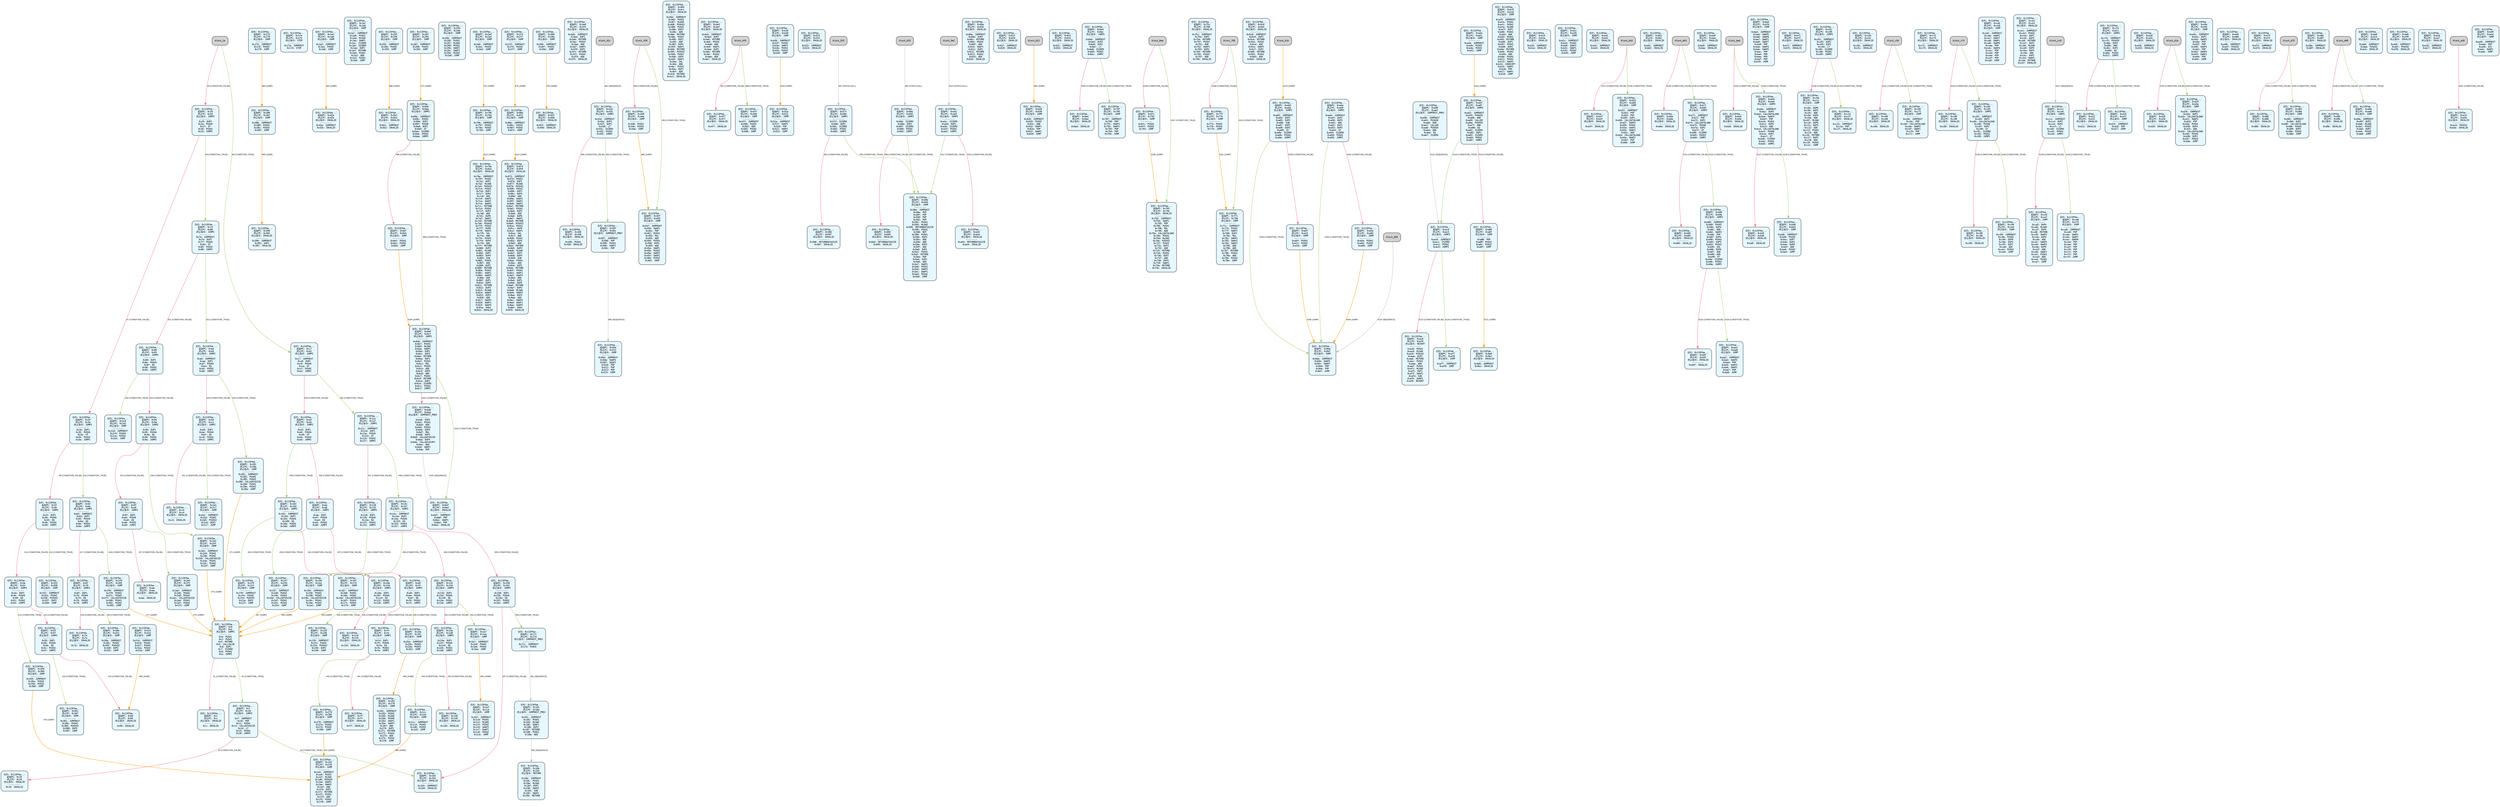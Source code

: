 digraph Static_Complete_CFG {
    rankdir=TB;
    node [shape=box, style="filled, rounded", fontname="Monospace", fontsize=9, margin=0.15];
    edge [fontname="Arial", fontsize=8, penwidth=1.2];
    "block_0" [label="合约: 0x119fbe...
起始PC: 0x0
终止PC: 0xb
终止指令: JUMPI
---------
0x0: PUSH1
0x2: PUSH1
0x4: MSTORE
0x5: CALLVALUE
0x6: DUP1
0x7: ISZERO
0x8: PUSH2
0xb: JUMPI", fillcolor="#e6f7ff"];
    "block_c" [label="合约: 0x119fbe...
起始PC: 0xc
终止PC: 0xc
终止指令: INVALID
---------
0xc: INVALID", fillcolor="#e6f7ff"];
    "block_f" [label="合约: 0x119fbe...
起始PC: 0xf
终止PC: 0x18
终止指令: JUMPI
---------
0xf: JUMPDEST
0x10: POP
0x11: PUSH1
0x13: CALLDATASIZE
0x14: LT
0x15: PUSH2
0x18: JUMPI", fillcolor="#e6f7ff"];
    "block_19" [label="合约: 0x119fbe...
起始PC: 0x19
终止PC: 0x19
终止指令: INVALID
---------
0x19: INVALID", fillcolor="#e6f7ff"];
    "block_29" [label="合约: 0x119fbe...
起始PC: 0x29
终止PC: 0x33
终止指令: JUMPI
---------
0x29: DUP1
0x2a: PUSH4
0x2f: GT
0x30: PUSH2
0x33: JUMPI", fillcolor="#e6f7ff"];
    "block_34" [label="合约: 0x119fbe...
起始PC: 0x34
终止PC: 0x3e
终止指令: JUMPI
---------
0x34: DUP1
0x35: PUSH4
0x3a: GT
0x3b: PUSH2
0x3e: JUMPI", fillcolor="#e6f7ff"];
    "block_3f" [label="合约: 0x119fbe...
起始PC: 0x3f
终止PC: 0x49
终止指令: JUMPI
---------
0x3f: DUP1
0x40: PUSH4
0x45: EQ
0x46: PUSH2
0x49: JUMPI", fillcolor="#e6f7ff"];
    "block_4a" [label="合约: 0x119fbe...
起始PC: 0x4a
终止PC: 0x54
终止指令: JUMPI
---------
0x4a: DUP1
0x4b: PUSH4
0x50: EQ
0x51: PUSH2
0x54: JUMPI", fillcolor="#e6f7ff"];
    "block_55" [label="合约: 0x119fbe...
起始PC: 0x55
终止PC: 0x5f
终止指令: JUMPI
---------
0x55: DUP1
0x56: PUSH4
0x5b: EQ
0x5c: PUSH2
0x5f: JUMPI", fillcolor="#e6f7ff"];
    "block_60" [label="合约: 0x119fbe...
起始PC: 0x60
终止PC: 0x60
终止指令: INVALID
---------
0x60: INVALID", fillcolor="#e6f7ff"];
    "block_63" [label="合约: 0x119fbe...
起始PC: 0x63
终止PC: 0x6e
终止指令: JUMPI
---------
0x63: JUMPDEST
0x64: DUP1
0x65: PUSH4
0x6a: EQ
0x6b: PUSH2
0x6e: JUMPI", fillcolor="#e6f7ff"];
    "block_6f" [label="合约: 0x119fbe...
起始PC: 0x6f
终止PC: 0x79
终止指令: JUMPI
---------
0x6f: DUP1
0x70: PUSH4
0x75: EQ
0x76: PUSH2
0x79: JUMPI", fillcolor="#e6f7ff"];
    "block_7a" [label="合约: 0x119fbe...
起始PC: 0x7a
终止PC: 0x7a
终止指令: INVALID
---------
0x7a: INVALID", fillcolor="#e6f7ff"];
    "block_7d" [label="合约: 0x119fbe...
起始PC: 0x7d
终止PC: 0x88
终止指令: JUMPI
---------
0x7d: JUMPDEST
0x7e: DUP1
0x7f: PUSH4
0x84: GT
0x85: PUSH2
0x88: JUMPI", fillcolor="#e6f7ff"];
    "block_89" [label="合约: 0x119fbe...
起始PC: 0x89
终止PC: 0x93
终止指令: JUMPI
---------
0x89: DUP1
0x8a: PUSH4
0x8f: EQ
0x90: PUSH2
0x93: JUMPI", fillcolor="#e6f7ff"];
    "block_94" [label="合约: 0x119fbe...
起始PC: 0x94
终止PC: 0x9e
终止指令: JUMPI
---------
0x94: DUP1
0x95: PUSH4
0x9a: EQ
0x9b: PUSH2
0x9e: JUMPI", fillcolor="#e6f7ff"];
    "block_9f" [label="合约: 0x119fbe...
起始PC: 0x9f
终止PC: 0xa9
终止指令: JUMPI
---------
0x9f: DUP1
0xa0: PUSH4
0xa5: EQ
0xa6: PUSH2
0xa9: JUMPI", fillcolor="#e6f7ff"];
    "block_aa" [label="合约: 0x119fbe...
起始PC: 0xaa
终止PC: 0xaa
终止指令: INVALID
---------
0xaa: INVALID", fillcolor="#e6f7ff"];
    "block_ad" [label="合约: 0x119fbe...
起始PC: 0xad
终止PC: 0xb8
终止指令: JUMPI
---------
0xad: JUMPDEST
0xae: DUP1
0xaf: PUSH4
0xb4: EQ
0xb5: PUSH2
0xb8: JUMPI", fillcolor="#e6f7ff"];
    "block_b9" [label="合约: 0x119fbe...
起始PC: 0xb9
终止PC: 0xc3
终止指令: JUMPI
---------
0xb9: DUP1
0xba: PUSH4
0xbf: EQ
0xc0: PUSH2
0xc3: JUMPI", fillcolor="#e6f7ff"];
    "block_c4" [label="合约: 0x119fbe...
起始PC: 0xc4
终止PC: 0xc4
终止指令: INVALID
---------
0xc4: INVALID", fillcolor="#e6f7ff"];
    "block_c7" [label="合约: 0x119fbe...
起始PC: 0xc7
终止PC: 0xd2
终止指令: JUMPI
---------
0xc7: JUMPDEST
0xc8: DUP1
0xc9: PUSH4
0xce: GT
0xcf: PUSH2
0xd2: JUMPI", fillcolor="#e6f7ff"];
    "block_d3" [label="合约: 0x119fbe...
起始PC: 0xd3
终止PC: 0xdd
终止指令: JUMPI
---------
0xd3: DUP1
0xd4: PUSH4
0xd9: GT
0xda: PUSH2
0xdd: JUMPI", fillcolor="#e6f7ff"];
    "block_de" [label="合约: 0x119fbe...
起始PC: 0xde
终止PC: 0xe8
终止指令: JUMPI
---------
0xde: DUP1
0xdf: PUSH4
0xe4: EQ
0xe5: PUSH2
0xe8: JUMPI", fillcolor="#e6f7ff"];
    "block_e9" [label="合约: 0x119fbe...
起始PC: 0xe9
终止PC: 0xf3
终止指令: JUMPI
---------
0xe9: DUP1
0xea: PUSH4
0xef: EQ
0xf0: PUSH2
0xf3: JUMPI", fillcolor="#e6f7ff"];
    "block_f4" [label="合约: 0x119fbe...
起始PC: 0xf4
终止PC: 0xfe
终止指令: JUMPI
---------
0xf4: DUP1
0xf5: PUSH4
0xfa: EQ
0xfb: PUSH2
0xfe: JUMPI", fillcolor="#e6f7ff"];
    "block_ff" [label="合约: 0x119fbe...
起始PC: 0xff
终止PC: 0xff
终止指令: INVALID
---------
0xff: INVALID", fillcolor="#e6f7ff"];
    "block_102" [label="合约: 0x119fbe...
起始PC: 0x102
终止PC: 0x10d
终止指令: JUMPI
---------
0x102: JUMPDEST
0x103: DUP1
0x104: PUSH4
0x109: EQ
0x10a: PUSH2
0x10d: JUMPI", fillcolor="#e6f7ff"];
    "block_10e" [label="合约: 0x119fbe...
起始PC: 0x10e
终止PC: 0x118
终止指令: JUMPI
---------
0x10e: DUP1
0x10f: PUSH4
0x114: EQ
0x115: PUSH2
0x118: JUMPI", fillcolor="#e6f7ff"];
    "block_119" [label="合约: 0x119fbe...
起始PC: 0x119
终止PC: 0x119
终止指令: INVALID
---------
0x119: INVALID", fillcolor="#e6f7ff"];
    "block_11c" [label="合约: 0x119fbe...
起始PC: 0x11c
终止PC: 0x127
终止指令: JUMPI
---------
0x11c: JUMPDEST
0x11d: DUP1
0x11e: PUSH4
0x123: GT
0x124: PUSH2
0x127: JUMPI", fillcolor="#e6f7ff"];
    "block_128" [label="合约: 0x119fbe...
起始PC: 0x128
终止PC: 0x132
终止指令: JUMPI
---------
0x128: DUP1
0x129: PUSH4
0x12e: EQ
0x12f: PUSH2
0x132: JUMPI", fillcolor="#e6f7ff"];
    "block_133" [label="合约: 0x119fbe...
起始PC: 0x133
终止PC: 0x13d
终止指令: JUMPI
---------
0x133: DUP1
0x134: PUSH4
0x139: EQ
0x13a: PUSH2
0x13d: JUMPI", fillcolor="#e6f7ff"];
    "block_13e" [label="合约: 0x119fbe...
起始PC: 0x13e
终止PC: 0x148
终止指令: JUMPI
---------
0x13e: DUP1
0x13f: PUSH4
0x144: EQ
0x145: PUSH2
0x148: JUMPI", fillcolor="#e6f7ff"];
    "block_149" [label="合约: 0x119fbe...
起始PC: 0x149
终止PC: 0x149
终止指令: INVALID
---------
0x149: INVALID", fillcolor="#e6f7ff"];
    "block_14c" [label="合约: 0x119fbe...
起始PC: 0x14c
终止PC: 0x157
终止指令: JUMPI
---------
0x14c: JUMPDEST
0x14d: DUP1
0x14e: PUSH4
0x153: EQ
0x154: PUSH2
0x157: JUMPI", fillcolor="#e6f7ff"];
    "block_158" [label="合约: 0x119fbe...
起始PC: 0x158
终止PC: 0x162
终止指令: JUMPI
---------
0x158: DUP1
0x159: PUSH4
0x15e: EQ
0x15f: PUSH2
0x162: JUMPI", fillcolor="#e6f7ff"];
    "block_163" [label="合约: 0x119fbe...
起始PC: 0x163
终止PC: 0x164
终止指令: INVALID
---------
0x163: JUMPDEST
0x164: INVALID", fillcolor="#e6f7ff"];
    "block_167" [label="合约: 0x119fbe...
起始PC: 0x167
终止PC: 0x174
终止指令: JUMP
---------
0x167: JUMPDEST
0x168: PUSH2
0x16b: PUSH2
0x16e: CALLDATASIZE
0x16f: PUSH1
0x171: PUSH2
0x174: JUMP", fillcolor="#e6f7ff"];
    "block_175" [label="合约: 0x119fbe...
起始PC: 0x175
终止PC: 0x179
终止指令: JUMP
---------
0x175: JUMPDEST
0x176: PUSH2
0x179: JUMP", fillcolor="#e6f7ff"];
    "block_17a" [label="合约: 0x119fbe...
起始PC: 0x17a
终止PC: 0x17b
终止指令: STOP
---------
0x17a: JUMPDEST
0x17b: STOP", fillcolor="#e6f7ff"];
    "block_17c" [label="合约: 0x119fbe...
起始PC: 0x17c
终止PC: 0x17d
终止指令: JUMPDEST_PREV
---------
0x17c: JUMPDEST
0x17d: PUSH3", fillcolor="#e6f7ff"];
    "block_181" [label="合约: 0x119fbe...
起始PC: 0x181
终止PC: 0x18a
终止指令: JUMPDEST_PREV
---------
0x181: JUMPDEST
0x182: PUSH1
0x184: MLOAD
0x185: SWAP1
0x186: DUP2
0x187: MSTORE
0x188: PUSH1
0x18a: ADD", fillcolor="#e6f7ff"];
    "block_18b" [label="合约: 0x119fbe...
起始PC: 0x18b
终止PC: 0x193
终止指令: RETURN
---------
0x18b: JUMPDEST
0x18c: PUSH1
0x18e: MLOAD
0x18f: DUP1
0x190: SWAP2
0x191: SUB
0x192: SWAP1
0x193: RETURN", fillcolor="#e6f7ff"];
    "block_194" [label="合约: 0x119fbe...
起始PC: 0x194
终止PC: 0x1a1
终止指令: JUMP
---------
0x194: JUMPDEST
0x195: PUSH2
0x198: PUSH2
0x19b: CALLDATASIZE
0x19c: PUSH1
0x19e: PUSH2
0x1a1: JUMP", fillcolor="#e6f7ff"];
    "block_1a2" [label="合约: 0x119fbe...
起始PC: 0x1a2
终止PC: 0x1a6
终止指令: JUMP
---------
0x1a2: JUMPDEST
0x1a3: PUSH2
0x1a6: JUMP", fillcolor="#e6f7ff"];
    "block_1a7" [label="合约: 0x119fbe...
起始PC: 0x1a7
终止PC: 0x1b6
终止指令: JUMP
---------
0x1a7: JUMPDEST
0x1a8: PUSH1
0x1aa: MLOAD
0x1ab: SWAP1
0x1ac: ISZERO
0x1ad: ISZERO
0x1ae: DUP2
0x1af: MSTORE
0x1b0: PUSH1
0x1b2: ADD
0x1b3: PUSH2
0x1b6: JUMP", fillcolor="#e6f7ff"];
    "block_1b7" [label="合约: 0x119fbe...
起始PC: 0x1b7
终止PC: 0x1be
终止指令: JUMP
---------
0x1b7: JUMPDEST
0x1b8: PUSH2
0x1bb: PUSH2
0x1be: JUMP", fillcolor="#e6f7ff"];
    "block_1bf" [label="合约: 0x119fbe...
起始PC: 0x1bf
终止PC: 0x1cb
终止指令: JUMP
---------
0x1bf: JUMPDEST
0x1c0: PUSH1
0x1c2: MLOAD
0x1c3: PUSH2
0x1c6: SWAP2
0x1c7: SWAP1
0x1c8: PUSH2
0x1cb: JUMP", fillcolor="#e6f7ff"];
    "block_1cc" [label="合约: 0x119fbe...
起始PC: 0x1cc
终止PC: 0x1d3
终止指令: JUMP
---------
0x1cc: JUMPDEST
0x1cd: PUSH2
0x1d0: PUSH2
0x1d3: JUMP", fillcolor="#e6f7ff"];
    "block_1d4" [label="合约: 0x119fbe...
起始PC: 0x1d4
终止PC: 0x1f8
终止指令: JUMP
---------
0x1d4: JUMPDEST
0x1d5: PUSH1
0x1d7: MLOAD
0x1d8: PUSH20
0x1ed: SWAP1
0x1ee: SWAP2
0x1ef: AND
0x1f0: DUP2
0x1f1: MSTORE
0x1f2: PUSH1
0x1f4: ADD
0x1f5: PUSH2
0x1f8: JUMP", fillcolor="#e6f7ff"];
    "block_1f9" [label="合约: 0x119fbe...
起始PC: 0x1f9
终止PC: 0x21f
终止指令: JUMP
---------
0x1f9: JUMPDEST
0x1fa: PUSH2
0x1fd: PUSH32
0x21e: DUP2
0x21f: JUMP", fillcolor="#e6f7ff"];
    "block_220" [label="合约: 0x119fbe...
起始PC: 0x220
终止PC: 0x246
终止指令: JUMP
---------
0x220: JUMPDEST
0x221: PUSH2
0x224: PUSH32
0x245: DUP2
0x246: JUMP", fillcolor="#e6f7ff"];
    "block_247" [label="合约: 0x119fbe...
起始PC: 0x247
终止PC: 0x254
终止指令: JUMP
---------
0x247: JUMPDEST
0x248: PUSH2
0x24b: PUSH2
0x24e: CALLDATASIZE
0x24f: PUSH1
0x251: PUSH2
0x254: JUMP", fillcolor="#e6f7ff"];
    "block_255" [label="合约: 0x119fbe...
起始PC: 0x255
终止PC: 0x259
终止指令: JUMP
---------
0x255: JUMPDEST
0x256: PUSH2
0x259: JUMP", fillcolor="#e6f7ff"];
    "block_25a" [label="合约: 0x119fbe...
起始PC: 0x25a
终止PC: 0x261
终止指令: JUMP
---------
0x25a: JUMPDEST
0x25b: PUSH2
0x25e: PUSH2
0x261: JUMP", fillcolor="#e6f7ff"];
    "block_262" [label="合约: 0x119fbe...
起始PC: 0x262
终止PC: 0x278
终止指令: JUMP
---------
0x262: JUMPDEST
0x263: PUSH1
0x265: MLOAD
0x266: PUSH6
0x26d: SWAP1
0x26e: SWAP2
0x26f: AND
0x270: DUP2
0x271: MSTORE
0x272: PUSH1
0x274: ADD
0x275: PUSH2
0x278: JUMP", fillcolor="#e6f7ff"];
    "block_279" [label="合约: 0x119fbe...
起始PC: 0x279
终止PC: 0x280
终止指令: JUMP
---------
0x279: JUMPDEST
0x27a: PUSH2
0x27d: PUSH2
0x280: JUMP", fillcolor="#e6f7ff"];
    "block_281" [label="合约: 0x119fbe...
起始PC: 0x281
终止PC: 0x28e
终止指令: JUMP
---------
0x281: JUMPDEST
0x282: PUSH2
0x285: PUSH2
0x288: CALLDATASIZE
0x289: PUSH1
0x28b: PUSH2
0x28e: JUMP", fillcolor="#e6f7ff"];
    "block_28f" [label="合约: 0x119fbe...
起始PC: 0x28f
终止PC: 0x293
终止指令: JUMP
---------
0x28f: JUMPDEST
0x290: PUSH2
0x293: JUMP", fillcolor="#e6f7ff"];
    "block_294" [label="合约: 0x119fbe...
起始PC: 0x294
终止PC: 0x2a0
终止指令: JUMP
---------
0x294: JUMPDEST
0x295: PUSH1
0x297: MLOAD
0x298: PUSH2
0x29b: SWAP2
0x29c: SWAP1
0x29d: PUSH2
0x2a0: JUMP", fillcolor="#e6f7ff"];
    "block_2a1" [label="合约: 0x119fbe...
起始PC: 0x2a1
终止PC: 0x2c7
终止指令: JUMP
---------
0x2a1: JUMPDEST
0x2a2: PUSH2
0x2a5: PUSH32
0x2c6: DUP2
0x2c7: JUMP", fillcolor="#e6f7ff"];
    "block_2c8" [label="合约: 0x119fbe...
起始PC: 0x2c8
终止PC: 0x2d1
终止指令: JUMP
---------
0x2c8: JUMPDEST
0x2c9: PUSH4
0x2ce: PUSH2
0x2d1: JUMP", fillcolor="#e6f7ff"];
    "block_2d2" [label="合约: 0x119fbe...
起始PC: 0x2d2
终止PC: 0x2df
终止指令: JUMP
---------
0x2d2: JUMPDEST
0x2d3: PUSH2
0x2d6: PUSH2
0x2d9: CALLDATASIZE
0x2da: PUSH1
0x2dc: PUSH2
0x2df: JUMP", fillcolor="#e6f7ff"];
    "block_2e0" [label="合约: 0x119fbe...
起始PC: 0x2e0
终止PC: 0x2e4
终止指令: JUMP
---------
0x2e0: JUMPDEST
0x2e1: PUSH2
0x2e4: JUMP", fillcolor="#e6f7ff"];
    "block_2e5" [label="合约: 0x119fbe...
起始PC: 0x2e5
终止PC: 0x2f2
终止指令: JUMP
---------
0x2e5: JUMPDEST
0x2e6: PUSH2
0x2e9: PUSH2
0x2ec: CALLDATASIZE
0x2ed: PUSH1
0x2ef: PUSH2
0x2f2: JUMP", fillcolor="#e6f7ff"];
    "block_2f3" [label="合约: 0x119fbe...
起始PC: 0x2f3
终止PC: 0x2f7
终止指令: JUMP
---------
0x2f3: JUMPDEST
0x2f4: PUSH2
0x2f7: JUMP", fillcolor="#e6f7ff"];
    "block_2f8" [label="合约: 0x119fbe...
起始PC: 0x2f8
终止PC: 0x305
终止指令: JUMP
---------
0x2f8: JUMPDEST
0x2f9: PUSH2
0x2fc: PUSH2
0x2ff: CALLDATASIZE
0x300: PUSH1
0x302: PUSH2
0x305: JUMP", fillcolor="#e6f7ff"];
    "block_306" [label="合约: 0x119fbe...
起始PC: 0x306
终止PC: 0x30a
终止指令: JUMP
---------
0x306: JUMPDEST
0x307: PUSH2
0x30a: JUMP", fillcolor="#e6f7ff"];
    "block_30b" [label="合约: 0x119fbe...
起始PC: 0x30b
终止PC: 0x331
终止指令: JUMP
---------
0x30b: JUMPDEST
0x30c: PUSH2
0x30f: PUSH32
0x330: DUP2
0x331: JUMP", fillcolor="#e6f7ff"];
    "block_332" [label="合约: 0x119fbe...
起始PC: 0x332
终止PC: 0x358
终止指令: JUMP
---------
0x332: JUMPDEST
0x333: PUSH2
0x336: PUSH32
0x357: DUP2
0x358: JUMP", fillcolor="#e6f7ff"];
    "block_359" [label="合约: 0x119fbe...
起始PC: 0x359
终止PC: 0x360
终止指令: JUMP
---------
0x359: JUMPDEST
0x35a: PUSH2
0x35d: PUSH2
0x360: JUMP", fillcolor="#e6f7ff"];
    "block_361" [label="合约: 0x119fbe...
起始PC: 0x361
终止PC: 0x387
终止指令: JUMP
---------
0x361: JUMPDEST
0x362: PUSH2
0x365: PUSH32
0x386: DUP2
0x387: JUMP", fillcolor="#e6f7ff"];
    "block_388" [label="合约: 0x119fbe...
起始PC: 0x388
终止PC: 0x38f
终止指令: JUMP
---------
0x388: JUMPDEST
0x389: PUSH2
0x38c: PUSH2
0x38f: JUMP", fillcolor="#e6f7ff"];
    "block_390" [label="合约: 0x119fbe...
起始PC: 0x390
终止PC: 0x392
终止指令: INVALID
---------
0x390: JUMPDEST
0x391: DUP1
0x392: INVALID", fillcolor="#e6f7ff"];
    "block_3e9" [label="合约: 0x119fbe...
起始PC: 0x3e9
终止PC: 0x3f5
终止指令: INVALID
---------
0x3e9: JUMPDEST
0x3ea: DUP2
0x3eb: MSTORE
0x3ec: PUSH1
0x3ee: ADD
0x3ef: SWAP1
0x3f0: DUP2
0x3f1: MSTORE
0x3f2: PUSH1
0x3f4: ADD
0x3f5: INVALID", fillcolor="#e6f7ff"];
    "block_42a" [label="合约: 0x119fbe...
起始PC: 0x42a
终止PC: 0x42b
终止指令: INVALID
---------
0x42a: JUMPDEST
0x42b: INVALID", fillcolor="#e6f7ff"];
    "block_42d" [label="合约: 0x119fbe...
起始PC: 0x42d
终止PC: 0x435
终止指令: JUMPI
---------
0x42d: JUMPDEST
0x42e: DUP3
0x42f: DUP2
0x430: LT
0x431: ISZERO
0x432: PUSH2
0x435: JUMPI", fillcolor="#e6f7ff"];
    "block_436" [label="合约: 0x119fbe...
起始PC: 0x436
终止PC: 0x438
终止指令: INVALID
---------
0x436: PUSH1
0x438: INVALID", fillcolor="#e6f7ff"];
    "block_448" [label="合约: 0x119fbe...
起始PC: 0x448
终止PC: 0x44e
终止指令: JUMP
---------
0x448: PUSH2
0x44b: PUSH2
0x44e: JUMP", fillcolor="#e6f7ff"];
    "block_44f" [label="合约: 0x119fbe...
起始PC: 0x44f
终止PC: 0x463
终止指令: JUMP
---------
0x44f: JUMPDEST
0x450: SWAP1
0x451: POP
0x452: PUSH1
0x454: MUL
0x455: ADD
0x456: PUSH1
0x458: DUP2
0x459: ADD
0x45a: SWAP1
0x45b: PUSH2
0x45e: SWAP2
0x45f: SWAP1
0x460: PUSH2
0x463: JUMP", fillcolor="#e6f7ff"];
    "block_464" [label="合约: 0x119fbe...
起始PC: 0x464
终止PC: 0x4c1
终止指令: INVALID
---------
0x464: JUMPDEST
0x465: PUSH1
0x467: MLOAD
0x468: PUSH32
0x489: PUSH1
0x48b: DUP3
0x48c: ADD
0x48d: MSTORE
0x48e: PUSH1
0x490: DUP2
0x491: ADD
0x492: DUP4
0x493: SWAP1
0x494: MSTORE
0x495: PUSH32
0x4b6: PUSH1
0x4b8: DUP4
0x4b9: SWAP1
0x4ba: SHL
0x4bb: AND
0x4bc: PUSH1
0x4be: DUP3
0x4bf: ADD
0x4c0: MSTORE
0x4c1: INVALID", fillcolor="#e6f7ff"];
    "block_4e3" [label="合约: 0x119fbe...
起始PC: 0x4e3
终止PC: 0x4ef
终止指令: INVALID
---------
0x4e3: JUMPDEST
0x4e4: DUP2
0x4e5: MSTORE
0x4e6: PUSH1
0x4e8: ADD
0x4e9: SWAP1
0x4ea: DUP2
0x4eb: MSTORE
0x4ec: PUSH1
0x4ee: ADD
0x4ef: INVALID", fillcolor="#e6f7ff"];
    "block_4f7" [label="合约: 0x119fbe...
起始PC: 0x4f7
终止PC: 0x4f7
终止指令: INVALID
---------
0x4f7: INVALID", fillcolor="#e6f7ff"];
    "block_4ff" [label="合约: 0x119fbe...
起始PC: 0x4ff
终止PC: 0x506
终止指令: JUMP
---------
0x4ff: JUMPDEST
0x500: PUSH1
0x502: ADD
0x503: PUSH2
0x506: JUMP", fillcolor="#e6f7ff"];
    "block_507" [label="合约: 0x119fbe...
起始PC: 0x507
终止PC: 0x50c
终止指令: JUMPDEST_PREV
---------
0x507: JUMPDEST
0x508: POP
0x509: PUSH1
0x50b: SWAP1
0x50c: POP", fillcolor="#e6f7ff"];
    "block_50d" [label="合约: 0x119fbe...
起始PC: 0x50d
终止PC: 0x513
终止指令: JUMP
---------
0x50d: JUMPDEST
0x50e: SWAP4
0x50f: SWAP3
0x510: POP
0x511: POP
0x512: POP
0x513: JUMP", fillcolor="#e6f7ff"];
    "block_514" [label="合约: 0x119fbe...
起始PC: 0x514
终止PC: 0x51d
终止指令: JUMP
---------
0x514: JUMPDEST
0x515: PUSH1
0x517: PUSH2
0x51a: PUSH2
0x51d: JUMP", fillcolor="#e6f7ff"];
    "block_51e" [label="合约: 0x119fbe...
起始PC: 0x51e
终止PC: 0x522
终止指令: JUMP
---------
0x51e: JUMPDEST
0x51f: SWAP1
0x520: POP
0x521: SWAP1
0x522: JUMP", fillcolor="#e6f7ff"];
    "block_523" [label="合约: 0x119fbe...
起始PC: 0x523
终止PC: 0x524
终止指令: INVALID
---------
0x523: JUMPDEST
0x524: INVALID", fillcolor="#e6f7ff"];
    "block_57f" [label="合约: 0x119fbe...
起始PC: 0x57f
终止PC: 0x585
终止指令: JUMPI
---------
0x57f: ISZERO
0x580: DUP1
0x581: ISZERO
0x582: PUSH2
0x585: JUMPI", fillcolor="#e6f7ff"];
    "block_586" [label="合约: 0x119fbe...
起始PC: 0x586
终止PC: 0x587
终止指令: INVALID
---------
0x586: RETURNDATASIZE
0x587: INVALID", fillcolor="#e6f7ff"];
    "block_58d" [label="合约: 0x119fbe...
起始PC: 0x58d
终止PC: 0x5b0
终止指令: JUMP
---------
0x58d: JUMPDEST
0x58e: POP
0x58f: POP
0x590: POP
0x591: POP
0x592: PUSH1
0x594: MLOAD
0x595: RETURNDATASIZE
0x596: PUSH1
0x598: NOT
0x599: PUSH1
0x59b: DUP3
0x59c: ADD
0x59d: AND
0x59e: DUP3
0x59f: ADD
0x5a0: DUP1
0x5a1: PUSH1
0x5a3: MSTORE
0x5a4: POP
0x5a5: DUP2
0x5a6: ADD
0x5a7: SWAP1
0x5a8: PUSH2
0x5ab: SWAP2
0x5ac: SWAP1
0x5ad: PUSH2
0x5b0: JUMP", fillcolor="#e6f7ff"];
    "block_5b1" [label="合约: 0x119fbe...
起始PC: 0x5b1
终止PC: 0x5b2
终止指令: INVALID
---------
0x5b1: JUMPDEST
0x5b2: INVALID", fillcolor="#e6f7ff"];
    "block_60a" [label="合约: 0x119fbe...
起始PC: 0x60a
终止PC: 0x616
终止指令: INVALID
---------
0x60a: JUMPDEST
0x60b: DUP2
0x60c: MSTORE
0x60d: PUSH1
0x60f: ADD
0x610: SWAP1
0x611: DUP2
0x612: MSTORE
0x613: PUSH1
0x615: ADD
0x616: INVALID", fillcolor="#e6f7ff"];
    "block_61f" [label="合约: 0x119fbe...
起始PC: 0x61f
终止PC: 0x620
终止指令: INVALID
---------
0x61f: JUMPDEST
0x620: INVALID", fillcolor="#e6f7ff"];
    "block_628" [label="合约: 0x119fbe...
起始PC: 0x628
终止PC: 0x630
终止指令: JUMP
---------
0x628: JUMPDEST
0x629: PUSH2
0x62c: AND
0x62d: SWAP1
0x62e: POP
0x62f: SWAP1
0x630: JUMP", fillcolor="#e6f7ff"];
    "block_631" [label="合约: 0x119fbe...
起始PC: 0x631
终止PC: 0x632
终止指令: INVALID
---------
0x631: JUMPDEST
0x632: INVALID", fillcolor="#e6f7ff"];
    "block_68d" [label="合约: 0x119fbe...
起始PC: 0x68d
终止PC: 0x693
终止指令: JUMPI
---------
0x68d: ISZERO
0x68e: DUP1
0x68f: ISZERO
0x690: PUSH2
0x693: JUMPI", fillcolor="#e6f7ff"];
    "block_694" [label="合约: 0x119fbe...
起始PC: 0x694
终止PC: 0x695
终止指令: INVALID
---------
0x694: RETURNDATASIZE
0x695: INVALID", fillcolor="#e6f7ff"];
    "block_69b" [label="合约: 0x119fbe...
起始PC: 0x69b
终止PC: 0x6ae
终止指令: JUMPI
---------
0x69b: JUMPDEST
0x69c: PUSH1
0x69e: DUP2
0x69f: PUSH8
0x6a8: DUP2
0x6a9: GT
0x6aa: ISZERO
0x6ab: PUSH2
0x6ae: JUMPI", fillcolor="#e6f7ff"];
    "block_6af" [label="合约: 0x119fbe...
起始PC: 0x6af
终止PC: 0x6b5
终止指令: JUMP
---------
0x6af: PUSH2
0x6b2: PUSH2
0x6b5: JUMP", fillcolor="#e6f7ff"];
    "block_6b6" [label="合约: 0x119fbe...
起始PC: 0x6b6
终止PC: 0x6cf
终止指令: JUMPI
---------
0x6b6: JUMPDEST
0x6b7: PUSH1
0x6b9: MLOAD
0x6ba: SWAP1
0x6bb: DUP1
0x6bc: DUP3
0x6bd: MSTORE
0x6be: DUP1
0x6bf: PUSH1
0x6c1: MUL
0x6c2: PUSH1
0x6c4: ADD
0x6c5: DUP3
0x6c6: ADD
0x6c7: PUSH1
0x6c9: MSTORE
0x6ca: DUP1
0x6cb: ISZERO
0x6cc: PUSH2
0x6cf: JUMPI", fillcolor="#e6f7ff"];
    "block_6d0" [label="合约: 0x119fbe...
起始PC: 0x6d0
终止PC: 0x6de
终止指令: JUMPDEST_PREV
---------
0x6d0: DUP2
0x6d1: PUSH1
0x6d3: ADD
0x6d4: PUSH1
0x6d6: DUP3
0x6d7: MUL
0x6d8: DUP1
0x6d9: CALLDATASIZE
0x6da: DUP4
0x6db: CALLDATACOPY
0x6dc: ADD
0x6dd: SWAP1
0x6de: POP", fillcolor="#e6f7ff"];
    "block_6df" [label="合约: 0x119fbe...
起始PC: 0x6df
终止PC: 0x6e3
终止指令: INVALID
---------
0x6df: JUMPDEST
0x6e0: POP
0x6e1: SWAP1
0x6e2: POP
0x6e3: INVALID", fillcolor="#e6f7ff"];
    "block_6e4" [label="合约: 0x119fbe...
起始PC: 0x6e4
终止PC: 0x6ec
终止指令: JUMPI
---------
0x6e4: JUMPDEST
0x6e5: DUP3
0x6e6: DUP2
0x6e7: LT
0x6e8: ISZERO
0x6e9: PUSH2
0x6ec: JUMPI", fillcolor="#e6f7ff"];
    "block_6ed" [label="合约: 0x119fbe...
起始PC: 0x6ed
终止PC: 0x6ed
终止指令: INVALID
---------
0x6ed: INVALID", fillcolor="#e6f7ff"];
    "block_6fc" [label="合约: 0x119fbe...
起始PC: 0x6fc
终止PC: 0x702
终止指令: JUMP
---------
0x6fc: PUSH2
0x6ff: PUSH2
0x702: JUMP", fillcolor="#e6f7ff"];
    "block_703" [label="合约: 0x119fbe...
起始PC: 0x703
终止PC: 0x73b
终止指令: INVALID
---------
0x703: JUMPDEST
0x704: SWAP1
0x705: POP
0x706: PUSH1
0x708: MUL
0x709: ADD
0x70a: CALLDATALOAD
0x70b: PUSH1
0x70d: MLOAD
0x70e: PUSH32
0x72f: PUSH1
0x731: DUP3
0x732: ADD
0x733: MSTORE
0x734: PUSH1
0x736: DUP2
0x737: ADD
0x738: DUP3
0x739: SWAP1
0x73a: MSTORE
0x73b: INVALID", fillcolor="#e6f7ff"];
    "block_75c" [label="合约: 0x119fbe...
起始PC: 0x75c
终止PC: 0x768
终止指令: INVALID
---------
0x75c: JUMPDEST
0x75d: DUP2
0x75e: MSTORE
0x75f: PUSH1
0x761: ADD
0x762: SWAP1
0x763: DUP2
0x764: MSTORE
0x765: PUSH1
0x767: ADD
0x768: INVALID", fillcolor="#e6f7ff"];
    "block_775" [label="合约: 0x119fbe...
起始PC: 0x775
终止PC: 0x77b
终止指令: JUMP
---------
0x775: PUSH2
0x778: PUSH2
0x77b: JUMP", fillcolor="#e6f7ff"];
    "block_77c" [label="合约: 0x119fbe...
起始PC: 0x77c
终止PC: 0x78e
终止指令: JUMP
---------
0x77c: JUMPDEST
0x77d: PUSH1
0x77f: SWAP1
0x780: DUP2
0x781: MUL
0x782: SWAP2
0x783: SWAP1
0x784: SWAP2
0x785: ADD
0x786: ADD
0x787: MSTORE
0x788: PUSH1
0x78a: ADD
0x78b: PUSH2
0x78e: JUMP", fillcolor="#e6f7ff"];
    "block_78f" [label="合约: 0x119fbe...
起始PC: 0x78f
终止PC: 0x795
终止指令: JUMP
---------
0x78f: JUMPDEST
0x790: POP
0x791: SWAP3
0x792: SWAP2
0x793: POP
0x794: POP
0x795: JUMP", fillcolor="#e6f7ff"];
    "block_796" [label="合约: 0x119fbe...
起始PC: 0x796
终止PC: 0x79d
终止指令: JUMP
---------
0x796: JUMPDEST
0x797: PUSH2
0x79a: PUSH2
0x79d: JUMP", fillcolor="#e6f7ff"];
    "block_79e" [label="合约: 0x119fbe...
起始PC: 0x79e
终止PC: 0x81b
终止指令: INVALID
---------
0x79e: JUMPDEST
0x79f: PUSH1
0x7a1: DUP1
0x7a2: MLOAD
0x7a3: PUSH32
0x7c4: PUSH1
0x7c6: DUP1
0x7c7: DUP4
0x7c8: ADD
0x7c9: SWAP2
0x7ca: SWAP1
0x7cb: SWAP2
0x7cc: MSTORE
0x7cd: PUSH1
0x7cf: DUP3
0x7d0: ADD
0x7d1: DUP6
0x7d2: SWAP1
0x7d3: MSTORE
0x7d4: PUSH32
0x7f5: PUSH1
0x7f7: DUP6
0x7f8: SWAP1
0x7f9: SHL
0x7fa: AND
0x7fb: PUSH1
0x7fd: DUP4
0x7fe: ADD
0x7ff: MSTORE
0x800: DUP3
0x801: MLOAD
0x802: DUP1
0x803: DUP4
0x804: SUB
0x805: PUSH1
0x807: ADD
0x808: DUP2
0x809: MSTORE
0x80a: PUSH1
0x80c: SWAP1
0x80d: SWAP3
0x80e: ADD
0x80f: DUP1
0x810: DUP5
0x811: MSTORE
0x812: DUP3
0x813: MLOAD
0x814: SWAP3
0x815: DUP3
0x816: ADD
0x817: SWAP3
0x818: SWAP1
0x819: SWAP3
0x81a: SHA3
0x81b: INVALID", fillcolor="#e6f7ff"];
    "block_86b" [label="合约: 0x119fbe...
起始PC: 0x86b
终止PC: 0x872
终止指令: JUMP
---------
0x86b: JUMPDEST
0x86c: PUSH2
0x86f: PUSH2
0x872: JUMP", fillcolor="#e6f7ff"];
    "block_873" [label="合约: 0x119fbe...
起始PC: 0x873
终止PC: 0x8f0
终止指令: INVALID
---------
0x873: JUMPDEST
0x874: PUSH1
0x876: DUP1
0x877: MLOAD
0x878: PUSH32
0x899: PUSH1
0x89b: DUP1
0x89c: DUP4
0x89d: ADD
0x89e: SWAP2
0x89f: SWAP1
0x8a0: SWAP2
0x8a1: MSTORE
0x8a2: PUSH1
0x8a4: DUP3
0x8a5: ADD
0x8a6: DUP6
0x8a7: SWAP1
0x8a8: MSTORE
0x8a9: PUSH32
0x8ca: PUSH1
0x8cc: DUP6
0x8cd: SWAP1
0x8ce: SHL
0x8cf: AND
0x8d0: PUSH1
0x8d2: DUP4
0x8d3: ADD
0x8d4: MSTORE
0x8d5: DUP3
0x8d6: MLOAD
0x8d7: DUP1
0x8d8: DUP4
0x8d9: SUB
0x8da: PUSH1
0x8dc: ADD
0x8dd: DUP2
0x8de: MSTORE
0x8df: PUSH1
0x8e1: SWAP1
0x8e2: SWAP3
0x8e3: ADD
0x8e4: DUP1
0x8e5: DUP5
0x8e6: MSTORE
0x8e7: DUP3
0x8e8: MLOAD
0x8e9: SWAP3
0x8ea: DUP3
0x8eb: ADD
0x8ec: SWAP3
0x8ed: SWAP1
0x8ee: SWAP3
0x8ef: SHA3
0x8f0: INVALID", fillcolor="#e6f7ff"];
    "block_93f" [label="合约: 0x119fbe...
起始PC: 0x93f
终止PC: 0x940
终止指令: INVALID
---------
0x93f: JUMPDEST
0x940: INVALID", fillcolor="#e6f7ff"];
    "block_9c8" [label="合约: 0x119fbe...
起始PC: 0x9c8
终止PC: 0x9d4
终止指令: INVALID
---------
0x9c8: JUMPDEST
0x9c9: DUP2
0x9ca: MSTORE
0x9cb: PUSH1
0x9cd: ADD
0x9ce: SWAP1
0x9cf: DUP2
0x9d0: MSTORE
0x9d1: PUSH1
0x9d3: ADD
0x9d4: INVALID", fillcolor="#e6f7ff"];
    "block_9da" [label="合约: 0x119fbe...
起始PC: 0x9da
终止PC: 0x9df
终止指令: JUMP
---------
0x9da: JUMPDEST
0x9db: SWAP3
0x9dc: SWAP2
0x9dd: POP
0x9de: POP
0x9df: JUMP", fillcolor="#e6f7ff"];
    "block_9e0" [label="合约: 0x119fbe...
起始PC: 0x9e0
终止PC: 0x9e1
终止指令: INVALID
---------
0x9e0: JUMPDEST
0x9e1: INVALID", fillcolor="#e6f7ff"];
    "block_a3c" [label="合约: 0x119fbe...
起始PC: 0xa3c
终止PC: 0xa42
终止指令: JUMPI
---------
0xa3c: ISZERO
0xa3d: DUP1
0xa3e: ISZERO
0xa3f: PUSH2
0xa42: JUMPI", fillcolor="#e6f7ff"];
    "block_a43" [label="合约: 0x119fbe...
起始PC: 0xa43
终止PC: 0xa44
终止指令: INVALID
---------
0xa43: RETURNDATASIZE
0xa44: INVALID", fillcolor="#e6f7ff"];
    "block_a4a" [label="合约: 0x119fbe...
起始PC: 0xa4a
终止PC: 0xa51
终止指令: JUMP
---------
0xa4a: JUMPDEST
0xa4b: PUSH2
0xa4e: PUSH2
0xa51: JUMP", fillcolor="#e6f7ff"];
    "block_a52" [label="合约: 0x119fbe...
起始PC: 0xa52
终止PC: 0xa87
终止指令: JUMPI
---------
0xa52: JUMPDEST
0xa53: PUSH20
0xa68: AND
0xa69: CALLER
0xa6a: PUSH20
0xa7f: AND
0xa80: EQ
0xa81: ISZERO
0xa82: DUP1
0xa83: ISZERO
0xa84: PUSH2
0xa87: JUMPI", fillcolor="#e6f7ff"];
    "block_a88" [label="合约: 0x119fbe...
起始PC: 0xa88
终止PC: 0xa8f
终止指令: JUMP
---------
0xa88: POP
0xa89: PUSH2
0xa8c: PUSH2
0xa8f: JUMP", fillcolor="#e6f7ff"];
    "block_a90" [label="合约: 0x119fbe...
起始PC: 0xa90
终止PC: 0xabf
终止指令: JUMPDEST_PREV
---------
0xa90: JUMPDEST
0xa91: PUSH20
0xaa6: AND
0xaa7: CALLER
0xaa8: PUSH20
0xabd: AND
0xabe: EQ
0xabf: ISZERO", fillcolor="#e6f7ff"];
    "block_ac0" [label="合约: 0x119fbe...
起始PC: 0xac0
终止PC: 0xac5
终止指令: JUMPI
---------
0xac0: JUMPDEST
0xac1: ISZERO
0xac2: PUSH2
0xac5: JUMPI", fillcolor="#e6f7ff"];
    "block_ac6" [label="合约: 0x119fbe...
起始PC: 0xac6
终止PC: 0xaf6
终止指令: REVERT
---------
0xac6: PUSH1
0xac8: MLOAD
0xac9: PUSH32
0xaea: DUP2
0xaeb: MSTORE
0xaec: PUSH1
0xaee: ADD
0xaef: PUSH1
0xaf1: MLOAD
0xaf2: DUP1
0xaf3: SWAP2
0xaf4: SUB
0xaf5: SWAP1
0xaf6: REVERT", fillcolor="#e6f7ff"];
    "block_af7" [label="合约: 0x119fbe...
起始PC: 0xaf7
终止PC: 0xaf8
终止指令: JUMP
---------
0xaf7: JUMPDEST
0xaf8: JUMP", fillcolor="#e6f7ff"];
    "block_af9" [label="合约: 0x119fbe...
起始PC: 0xaf9
终止PC: 0xb18
终止指令: JUMP
---------
0xaf9: JUMPDEST
0xafa: PUSH1
0xafc: PUSH1
0xafe: MLOAD
0xaff: DUP1
0xb00: PUSH1
0xb02: ADD
0xb03: PUSH1
0xb05: MSTORE
0xb06: DUP1
0xb07: PUSH1
0xb09: DUP2
0xb0a: MSTORE
0xb0b: PUSH1
0xb0d: ADD
0xb0e: PUSH2
0xb11: PUSH1
0xb13: SWAP2
0xb14: CODECOPY
0xb15: SWAP1
0xb16: POP
0xb17: SWAP1
0xb18: JUMP", fillcolor="#e6f7ff"];
    "block_b19" [label="合约: 0x119fbe...
起始PC: 0xb19
终止PC: 0xb1a
终止指令: INVALID
---------
0xb19: JUMPDEST
0xb1a: INVALID", fillcolor="#e6f7ff"];
    "block_b2c" [label="合约: 0x119fbe...
起始PC: 0xb2c
终止PC: 0xb35
终止指令: JUMP
---------
0xb2c: JUMPDEST
0xb2d: PUSH2
0xb30: SWAP2
0xb31: SWAP1
0xb32: PUSH2
0xb35: JUMP", fillcolor="#e6f7ff"];
    "block_b36" [label="合约: 0x119fbe...
起始PC: 0xb36
终止PC: 0xb40
终止指令: JUMP
---------
0xb36: JUMPDEST
0xb37: PUSH2
0xb3a: SWAP1
0xb3b: PUSH1
0xb3d: PUSH2
0xb40: JUMP", fillcolor="#e6f7ff"];
    "block_b41" [label="合约: 0x119fbe...
起始PC: 0xb41
终止PC: 0xb42
终止指令: INVALID
---------
0xb41: JUMPDEST
0xb42: INVALID", fillcolor="#e6f7ff"];
    "block_b4f" [label="合约: 0x119fbe...
起始PC: 0xb4f
终止PC: 0xb4f
终止指令: INVALID
---------
0xb4f: INVALID", fillcolor="#e6f7ff"];
    "block_b52" [label="合约: 0x119fbe...
起始PC: 0xb52
终止PC: 0xb60
终止指令: JUMP
---------
0xb52: JUMPDEST
0xb53: POP
0xb54: POP
0xb55: DUP1
0xb56: CALLDATALOAD
0xb57: SWAP3
0xb58: PUSH1
0xb5a: SWAP1
0xb5b: SWAP2
0xb5c: ADD
0xb5d: CALLDATALOAD
0xb5e: SWAP2
0xb5f: POP
0xb60: JUMP", fillcolor="#e6f7ff"];
    "block_b61" [label="合约: 0x119fbe...
起始PC: 0xb61
终止PC: 0xb62
终止指令: INVALID
---------
0xb61: JUMPDEST
0xb62: INVALID", fillcolor="#e6f7ff"];
    "block_b6e" [label="合约: 0x119fbe...
起始PC: 0xb6e
终止PC: 0xb6e
终止指令: INVALID
---------
0xb6e: INVALID", fillcolor="#e6f7ff"];
    "block_b71" [label="合约: 0x119fbe...
起始PC: 0xb71
终止PC: 0xb84
终止指令: JUMPI
---------
0xb71: JUMPDEST
0xb72: POP
0xb73: DUP2
0xb74: CALLDATALOAD
0xb75: PUSH8
0xb7e: DUP2
0xb7f: GT
0xb80: ISZERO
0xb81: PUSH2
0xb84: JUMPI", fillcolor="#e6f7ff"];
    "block_b85" [label="合约: 0x119fbe...
起始PC: 0xb85
终止PC: 0xb85
终止指令: INVALID
---------
0xb85: INVALID", fillcolor="#e6f7ff"];
    "block_b88" [label="合约: 0x119fbe...
起始PC: 0xb88
终止PC: 0xb9e
终止指令: JUMPI
---------
0xb88: JUMPDEST
0xb89: PUSH1
0xb8b: DUP4
0xb8c: ADD
0xb8d: SWAP2
0xb8e: POP
0xb8f: DUP4
0xb90: PUSH1
0xb92: DUP3
0xb93: PUSH1
0xb95: SHL
0xb96: DUP6
0xb97: ADD
0xb98: ADD
0xb99: GT
0xb9a: ISZERO
0xb9b: PUSH2
0xb9e: JUMPI", fillcolor="#e6f7ff"];
    "block_b9f" [label="合约: 0x119fbe...
起始PC: 0xb9f
终止PC: 0xb9f
终止指令: INVALID
---------
0xb9f: INVALID", fillcolor="#e6f7ff"];
    "block_ba2" [label="合约: 0x119fbe...
起始PC: 0xba2
终止PC: 0xba8
终止指令: JUMP
---------
0xba2: JUMPDEST
0xba3: SWAP3
0xba4: POP
0xba5: SWAP3
0xba6: SWAP1
0xba7: POP
0xba8: JUMP", fillcolor="#e6f7ff"];
    "block_ba9" [label="合约: 0x119fbe...
起始PC: 0xba9
终止PC: 0xbaa
终止指令: INVALID
---------
0xba9: JUMPDEST
0xbaa: INVALID", fillcolor="#e6f7ff"];
    "block_bb8" [label="合约: 0x119fbe...
起始PC: 0xbb8
终止PC: 0xbb8
终止指令: INVALID
---------
0xbb8: INVALID", fillcolor="#e6f7ff"];
    "block_bbb" [label="合约: 0x119fbe...
起始PC: 0xbbb
终止PC: 0xbd4
终止指令: JUMPI
---------
0xbbb: JUMPDEST
0xbbc: DUP4
0xbbd: CALLDATALOAD
0xbbe: SWAP3
0xbbf: POP
0xbc0: PUSH1
0xbc2: DUP5
0xbc3: ADD
0xbc4: CALLDATALOAD
0xbc5: PUSH8
0xbce: DUP2
0xbcf: GT
0xbd0: ISZERO
0xbd1: PUSH2
0xbd4: JUMPI", fillcolor="#e6f7ff"];
    "block_bd5" [label="合约: 0x119fbe...
起始PC: 0xbd5
终止PC: 0xbd5
终止指令: INVALID
---------
0xbd5: INVALID", fillcolor="#e6f7ff"];
    "block_bd8" [label="合约: 0x119fbe...
起始PC: 0xbd8
终止PC: 0xbe3
终止指令: JUMP
---------
0xbd8: JUMPDEST
0xbd9: PUSH2
0xbdc: DUP7
0xbdd: DUP3
0xbde: DUP8
0xbdf: ADD
0xbe0: PUSH2
0xbe3: JUMP", fillcolor="#e6f7ff"];
    "block_be4" [label="合约: 0x119fbe...
起始PC: 0xbe4
终止PC: 0xbf0
终止指令: JUMP
---------
0xbe4: JUMPDEST
0xbe5: SWAP5
0xbe6: SWAP8
0xbe7: SWAP1
0xbe8: SWAP7
0xbe9: POP
0xbea: SWAP4
0xbeb: SWAP5
0xbec: POP
0xbed: POP
0xbee: POP
0xbef: POP
0xbf0: JUMP", fillcolor="#e6f7ff"];
    "block_bf1" [label="合约: 0x119fbe...
起始PC: 0xbf1
终止PC: 0xbf2
终止指令: INVALID
---------
0xbf1: JUMPDEST
0xbf2: INVALID", fillcolor="#e6f7ff"];
    "block_c01" [label="合约: 0x119fbe...
起始PC: 0xc01
终止PC: 0xc09
终止指令: JUMPI
---------
0xc01: JUMPDEST
0xc02: DUP2
0xc03: DUP2
0xc04: LT
0xc05: ISZERO
0xc06: PUSH2
0xc09: JUMPI", fillcolor="#e6f7ff"];
    "block_c0a" [label="合约: 0x119fbe...
起始PC: 0xc0a
终止PC: 0xc1c
终止指令: JUMP
---------
0xc0a: DUP6
0xc0b: DUP2
0xc0c: ADD
0xc0d: DUP4
0xc0e: ADD
0xc0f: MLOAD
0xc10: DUP6
0xc11: DUP3
0xc12: ADD
0xc13: PUSH1
0xc15: ADD
0xc16: MSTORE
0xc17: DUP3
0xc18: ADD
0xc19: PUSH2
0xc1c: JUMP", fillcolor="#e6f7ff"];
    "block_c1d" [label="合约: 0x119fbe...
起始PC: 0xc1d
终止PC: 0xc1f
终止指令: INVALID
---------
0xc1d: JUMPDEST
0xc1e: POP
0xc1f: INVALID", fillcolor="#e6f7ff"];
    "block_c5b" [label="合约: 0x119fbe...
起始PC: 0xc5b
终止PC: 0xc5c
终止指令: INVALID
---------
0xc5b: JUMPDEST
0xc5c: INVALID", fillcolor="#e6f7ff"];
    "block_c68" [label="合约: 0x119fbe...
起始PC: 0xc68
终止PC: 0xc68
终止指令: INVALID
---------
0xc68: INVALID", fillcolor="#e6f7ff"];
    "block_c6b" [label="合约: 0x119fbe...
起始PC: 0xc6b
终止PC: 0xc71
终止指令: JUMP
---------
0xc6b: JUMPDEST
0xc6c: POP
0xc6d: CALLDATALOAD
0xc6e: SWAP2
0xc6f: SWAP1
0xc70: POP
0xc71: JUMP", fillcolor="#e6f7ff"];
    "block_c72" [label="合约: 0x119fbe...
起始PC: 0xc72
终止PC: 0xc73
终止指令: INVALID
---------
0xc72: JUMPDEST
0xc73: INVALID", fillcolor="#e6f7ff"];
    "block_c80" [label="合约: 0x119fbe...
起始PC: 0xc80
终止PC: 0xc80
终止指令: INVALID
---------
0xc80: INVALID", fillcolor="#e6f7ff"];
    "block_c83" [label="合约: 0x119fbe...
起始PC: 0xc83
终止PC: 0xc95
终止指令: JUMPI
---------
0xc83: JUMPDEST
0xc84: DUP3
0xc85: CALLDATALOAD
0xc86: PUSH8
0xc8f: DUP2
0xc90: GT
0xc91: ISZERO
0xc92: PUSH2
0xc95: JUMPI", fillcolor="#e6f7ff"];
    "block_c96" [label="合约: 0x119fbe...
起始PC: 0xc96
终止PC: 0xc96
终止指令: INVALID
---------
0xc96: INVALID", fillcolor="#e6f7ff"];
    "block_c99" [label="合约: 0x119fbe...
起始PC: 0xc99
终止PC: 0xca4
终止指令: JUMP
---------
0xc99: JUMPDEST
0xc9a: PUSH2
0xc9d: DUP6
0xc9e: DUP3
0xc9f: DUP7
0xca0: ADD
0xca1: PUSH2
0xca4: JUMP", fillcolor="#e6f7ff"];
    "block_ca5" [label="合约: 0x119fbe...
起始PC: 0xca5
终止PC: 0xcb0
终止指令: JUMP
---------
0xca5: JUMPDEST
0xca6: SWAP1
0xca7: SWAP7
0xca8: SWAP1
0xca9: SWAP6
0xcaa: POP
0xcab: SWAP4
0xcac: POP
0xcad: POP
0xcae: POP
0xcaf: POP
0xcb0: JUMP", fillcolor="#e6f7ff"];
    "block_cb1" [label="合约: 0x119fbe...
起始PC: 0xcb1
终止PC: 0xcbf
终止指令: INVALID
---------
0xcb1: JUMPDEST
0xcb2: PUSH1
0xcb4: DUP1
0xcb5: DUP3
0xcb6: MSTORE
0xcb7: DUP3
0xcb8: MLOAD
0xcb9: DUP3
0xcba: DUP3
0xcbb: ADD
0xcbc: DUP2
0xcbd: SWAP1
0xcbe: MSTORE
0xcbf: INVALID", fillcolor="#e6f7ff"];
    "block_ccc" [label="合约: 0x119fbe...
起始PC: 0xccc
终止PC: 0xcd4
终止指令: JUMPI
---------
0xccc: JUMPDEST
0xccd: DUP2
0xcce: DUP2
0xccf: LT
0xcd0: ISZERO
0xcd1: PUSH2
0xcd4: JUMPI", fillcolor="#e6f7ff"];
    "block_cd5" [label="合约: 0x119fbe...
起始PC: 0xcd5
终止PC: 0xce7
终止指令: JUMP
---------
0xcd5: DUP4
0xcd6: MLOAD
0xcd7: DUP4
0xcd8: MSTORE
0xcd9: SWAP3
0xcda: DUP5
0xcdb: ADD
0xcdc: SWAP3
0xcdd: SWAP2
0xcde: DUP5
0xcdf: ADD
0xce0: SWAP2
0xce1: PUSH1
0xce3: ADD
0xce4: PUSH2
0xce7: JUMP", fillcolor="#e6f7ff"];
    "block_ce8" [label="合约: 0x119fbe...
起始PC: 0xce8
终止PC: 0xcf3
终止指令: JUMP
---------
0xce8: JUMPDEST
0xce9: POP
0xcea: SWAP1
0xceb: SWAP7
0xcec: SWAP6
0xced: POP
0xcee: POP
0xcef: POP
0xcf0: POP
0xcf1: POP
0xcf2: POP
0xcf3: JUMP", fillcolor="#e6f7ff"];
    "block_cf4" [label="合约: 0x119fbe...
起始PC: 0xcf4
终止PC: 0xd11
终止指令: JUMPI
---------
0xcf4: JUMPDEST
0xcf5: PUSH20
0xd0a: DUP2
0xd0b: AND
0xd0c: DUP2
0xd0d: EQ
0xd0e: PUSH2
0xd11: JUMPI", fillcolor="#e6f7ff"];
    "block_d12" [label="合约: 0x119fbe...
起始PC: 0xd12
终止PC: 0xd12
终止指令: INVALID
---------
0xd12: INVALID", fillcolor="#e6f7ff"];
    "block_d15" [label="合约: 0x119fbe...
起始PC: 0xd15
终止PC: 0xd17
终止指令: JUMP
---------
0xd15: JUMPDEST
0xd16: POP
0xd17: JUMP", fillcolor="#e6f7ff"];
    "block_d18" [label="合约: 0x119fbe...
起始PC: 0xd18
终止PC: 0xd19
终止指令: INVALID
---------
0xd18: JUMPDEST
0xd19: INVALID", fillcolor="#e6f7ff"];
    "block_d26" [label="合约: 0x119fbe...
起始PC: 0xd26
终止PC: 0xd26
终止指令: INVALID
---------
0xd26: INVALID", fillcolor="#e6f7ff"];
    "block_d29" [label="合约: 0x119fbe...
起始PC: 0xd29
终止PC: 0xd3a
终止指令: JUMP
---------
0xd29: JUMPDEST
0xd2a: DUP3
0xd2b: CALLDATALOAD
0xd2c: SWAP2
0xd2d: POP
0xd2e: PUSH1
0xd30: DUP4
0xd31: ADD
0xd32: CALLDATALOAD
0xd33: PUSH2
0xd36: DUP2
0xd37: PUSH2
0xd3a: JUMP", fillcolor="#e6f7ff"];
    "block_d3b" [label="合约: 0x119fbe...
起始PC: 0xd3b
终止PC: 0xd45
终止指令: JUMP
---------
0xd3b: JUMPDEST
0xd3c: DUP1
0xd3d: SWAP2
0xd3e: POP
0xd3f: POP
0xd40: SWAP3
0xd41: POP
0xd42: SWAP3
0xd43: SWAP1
0xd44: POP
0xd45: JUMP", fillcolor="#e6f7ff"];
    "block_d46" [label="合约: 0x119fbe...
起始PC: 0xd46
终止PC: 0xd68
终止指令: INVALID
---------
0xd46: JUMPDEST
0xd47: PUSH32
0xd68: INVALID", fillcolor="#e6f7ff"];
    "block_d73" [label="合约: 0x119fbe...
起始PC: 0xd73
终止PC: 0xd74
终止指令: INVALID
---------
0xd73: JUMPDEST
0xd74: INVALID", fillcolor="#e6f7ff"];
    "block_d80" [label="合约: 0x119fbe...
起始PC: 0xd80
终止PC: 0xd80
终止指令: INVALID
---------
0xd80: INVALID", fillcolor="#e6f7ff"];
    "block_d83" [label="合约: 0x119fbe...
起始PC: 0xd83
终止PC: 0xd8d
终止指令: JUMP
---------
0xd83: JUMPDEST
0xd84: DUP2
0xd85: CALLDATALOAD
0xd86: PUSH2
0xd89: DUP2
0xd8a: PUSH2
0xd8d: JUMP", fillcolor="#e6f7ff"];
    "block_d8e" [label="合约: 0x119fbe...
起始PC: 0xd8e
终止PC: 0xd8f
终止指令: INVALID
---------
0xd8e: JUMPDEST
0xd8f: INVALID", fillcolor="#e6f7ff"];
    "block_d9b" [label="合约: 0x119fbe...
起始PC: 0xd9b
终止PC: 0xd9b
终止指令: INVALID
---------
0xd9b: INVALID", fillcolor="#e6f7ff"];
    "block_d9e" [label="合约: 0x119fbe...
起始PC: 0xd9e
终止PC: 0xda8
终止指令: JUMP
---------
0xd9e: JUMPDEST
0xd9f: DUP2
0xda0: MLOAD
0xda1: PUSH2
0xda4: DUP2
0xda5: PUSH2
0xda8: JUMP", fillcolor="#e6f7ff"];
    "block_da9" [label="合约: 0x119fbe...
起始PC: 0xda9
终止PC: 0xdcb
终止指令: INVALID
---------
0xda9: JUMPDEST
0xdaa: PUSH32
0xdcb: INVALID", fillcolor="#e6f7ff"];
    "block_dd6" [label="合约: 0x119fbe...
起始PC: 0xdd6
终止PC: 0xdf8
终止指令: INVALID
---------
0xdd6: JUMPDEST
0xdd7: PUSH32
0xdf8: INVALID", fillcolor="#e6f7ff"];
    "block_e03" [label="合约: 0x119fbe...
起始PC: 0xe03
终止PC: 0xe0e
终止指令: JUMPI
---------
0xe03: JUMPDEST
0xe04: DUP2
0xe05: DUP2
0xe06: SUB
0xe07: DUP2
0xe08: DUP2
0xe09: GT
0xe0a: ISZERO
0xe0b: PUSH2
0xe0e: JUMPI", fillcolor="#e6f7ff"];
    "block_e0f" [label="合约: 0x119fbe...
起始PC: 0xe0f
终止PC: 0xe15
终止指令: JUMP
---------
0xe0f: PUSH2
0xe12: PUSH2
0xe15: JUMP", fillcolor="#e6f7ff"];
    "block_e16" [label="合约: 0x119fbe...
起始PC: 0xe16
终止PC: 0xe17
终止指令: INVALID
---------
0xe16: JUMPDEST
0xe17: INVALID", fillcolor="#e6f7ff"];
    "block_e1d" [label="合约: 0x119fbe...
起始PC: 0xe1d
终止PC: 0xe3e
终止指令: INVALID
---------
0xe1d: PUSH32
0xe3e: INVALID", fillcolor="#e6f7ff"];
    "block_e49" [label="合约: 0x119fbe...
起始PC: 0xe49
终止PC: 0xe4d
终止指令: JUMP
---------
0xe49: JUMPDEST
0xe4a: POP
0xe4b: DIV
0xe4c: SWAP1
0xe4d: JUMP", fillcolor="#e6f7ff"];
    "block_e4e" [label="合约: 0x119fbe...
起始PC: 0xe4e
终止PC: 0xe59
终止指令: JUMPI
---------
0xe4e: JUMPDEST
0xe4f: DUP1
0xe50: DUP3
0xe51: ADD
0xe52: DUP1
0xe53: DUP3
0xe54: GT
0xe55: ISZERO
0xe56: PUSH2
0xe59: JUMPI", fillcolor="#e6f7ff"];
    "block_e5a" [label="合约: 0x119fbe...
起始PC: 0xe5a
终止PC: 0xe60
终止指令: JUMP
---------
0xe5a: PUSH2
0xe5d: PUSH2
0xe60: JUMP", fillcolor="#e6f7ff"];

    "block_0" -> "block_c" [label="#1 (CONDITION_FALSE)", color="#f7768e"];
    "block_0" -> "block_f" [label="#2 (CONDITION_TRUE)", color="#9ece6a"];
    "block_f" -> "block_19" [label="#3 (CONDITION_FALSE)", color="#f7768e"];
    "block_f" -> "block_163" [label="#4 (CONDITION_TRUE)", color="#9ece6a"];
    "block_1a" -> "block_29" [label="#5 (CONDITION_FALSE)", color="#f7768e"];
    "block_1a" -> "block_c7" [label="#6 (CONDITION_TRUE)", color="#9ece6a"];
    "block_29" -> "block_34" [label="#7 (CONDITION_FALSE)", color="#f7768e"];
    "block_29" -> "block_7d" [label="#8 (CONDITION_TRUE)", color="#9ece6a"];
    "block_34" -> "block_3f" [label="#9 (CONDITION_FALSE)", color="#f7768e"];
    "block_34" -> "block_63" [label="#10 (CONDITION_TRUE)", color="#9ece6a"];
    "block_3f" -> "block_4a" [label="#11 (CONDITION_FALSE)", color="#f7768e"];
    "block_3f" -> "block_332" [label="#12 (CONDITION_TRUE)", color="#9ece6a"];
    "block_4a" -> "block_55" [label="#13 (CONDITION_FALSE)", color="#f7768e"];
    "block_4a" -> "block_359" [label="#14 (CONDITION_TRUE)", color="#9ece6a"];
    "block_55" -> "block_60" [label="#15 (CONDITION_FALSE)", color="#f7768e"];
    "block_55" -> "block_361" [label="#16 (CONDITION_TRUE)", color="#9ece6a"];
    "block_63" -> "block_6f" [label="#17 (CONDITION_FALSE)", color="#f7768e"];
    "block_63" -> "block_2f8" [label="#18 (CONDITION_TRUE)", color="#9ece6a"];
    "block_6f" -> "block_7a" [label="#19 (CONDITION_FALSE)", color="#f7768e"];
    "block_6f" -> "block_30b" [label="#20 (CONDITION_TRUE)", color="#9ece6a"];
    "block_7d" -> "block_89" [label="#21 (CONDITION_FALSE)", color="#f7768e"];
    "block_7d" -> "block_ad" [label="#22 (CONDITION_TRUE)", color="#9ece6a"];
    "block_89" -> "block_94" [label="#23 (CONDITION_FALSE)", color="#f7768e"];
    "block_89" -> "block_2c8" [label="#24 (CONDITION_TRUE)", color="#9ece6a"];
    "block_94" -> "block_9f" [label="#25 (CONDITION_FALSE)", color="#f7768e"];
    "block_94" -> "block_2d2" [label="#26 (CONDITION_TRUE)", color="#9ece6a"];
    "block_9f" -> "block_aa" [label="#27 (CONDITION_FALSE)", color="#f7768e"];
    "block_9f" -> "block_2e5" [label="#28 (CONDITION_TRUE)", color="#9ece6a"];
    "block_ad" -> "block_b9" [label="#29 (CONDITION_FALSE)", color="#f7768e"];
    "block_ad" -> "block_281" [label="#30 (CONDITION_TRUE)", color="#9ece6a"];
    "block_b9" -> "block_c4" [label="#31 (CONDITION_FALSE)", color="#f7768e"];
    "block_b9" -> "block_2a1" [label="#32 (CONDITION_TRUE)", color="#9ece6a"];
    "block_c7" -> "block_d3" [label="#33 (CONDITION_FALSE)", color="#f7768e"];
    "block_c7" -> "block_11c" [label="#34 (CONDITION_TRUE)", color="#9ece6a"];
    "block_d3" -> "block_de" [label="#35 (CONDITION_FALSE)", color="#f7768e"];
    "block_d3" -> "block_102" [label="#36 (CONDITION_TRUE)", color="#9ece6a"];
    "block_de" -> "block_e9" [label="#37 (CONDITION_FALSE)", color="#f7768e"];
    "block_de" -> "block_247" [label="#38 (CONDITION_TRUE)", color="#9ece6a"];
    "block_e9" -> "block_f4" [label="#39 (CONDITION_FALSE)", color="#f7768e"];
    "block_e9" -> "block_25a" [label="#40 (CONDITION_TRUE)", color="#9ece6a"];
    "block_f4" -> "block_ff" [label="#41 (CONDITION_FALSE)", color="#f7768e"];
    "block_f4" -> "block_279" [label="#42 (CONDITION_TRUE)", color="#9ece6a"];
    "block_102" -> "block_10e" [label="#43 (CONDITION_FALSE)", color="#f7768e"];
    "block_102" -> "block_1f9" [label="#44 (CONDITION_TRUE)", color="#9ece6a"];
    "block_10e" -> "block_119" [label="#45 (CONDITION_FALSE)", color="#f7768e"];
    "block_10e" -> "block_220" [label="#46 (CONDITION_TRUE)", color="#9ece6a"];
    "block_11c" -> "block_128" [label="#47 (CONDITION_FALSE)", color="#f7768e"];
    "block_11c" -> "block_14c" [label="#48 (CONDITION_TRUE)", color="#9ece6a"];
    "block_128" -> "block_133" [label="#49 (CONDITION_FALSE)", color="#f7768e"];
    "block_128" -> "block_194" [label="#50 (CONDITION_TRUE)", color="#9ece6a"];
    "block_133" -> "block_13e" [label="#51 (CONDITION_FALSE)", color="#f7768e"];
    "block_133" -> "block_1b7" [label="#52 (CONDITION_TRUE)", color="#9ece6a"];
    "block_13e" -> "block_149" [label="#53 (CONDITION_FALSE)", color="#f7768e"];
    "block_13e" -> "block_1cc" [label="#54 (CONDITION_TRUE)", color="#9ece6a"];
    "block_14c" -> "block_158" [label="#55 (CONDITION_FALSE)", color="#f7768e"];
    "block_14c" -> "block_167" [label="#56 (CONDITION_TRUE)", color="#9ece6a"];
    "block_158" -> "block_163" [label="#57 (CONDITION_FALSE)", color="#f7768e"];
    "block_158" -> "block_17c" [label="#58 (CONDITION_TRUE)", color="#9ece6a"];
    "block_167" -> "block_0" [label="#59 (JUMP)", color="#ff9800"];
    "block_175" -> "block_388" [label="#60 (JUMP)", color="#ff9800"];
    "block_17c" -> "block_181" [label="#61 (SEQUENCE)", color="#bdbdbd"];
    "block_181" -> "block_18b" [label="#62 (SEQUENCE)", color="#bdbdbd"];
    "block_194" -> "block_0" [label="#63 (JUMP)", color="#ff9800"];
    "block_1a2" -> "block_42a" [label="#64 (JUMP)", color="#ff9800"];
    "block_1b7" -> "block_1bf" [label="#65 (JUMP)", color="#ff9800"];
    "block_1cc" -> "block_1d4" [label="#66 (JUMP)", color="#ff9800"];
    "block_247" -> "block_0" [label="#67 (JUMP)", color="#ff9800"];
    "block_255" -> "block_5b1" [label="#68 (JUMP)", color="#ff9800"];
    "block_25a" -> "block_262" [label="#69 (JUMP)", color="#ff9800"];
    "block_279" -> "block_1d4" [label="#70 (JUMP)", color="#ff9800"];
    "block_281" -> "block_0" [label="#71 (JUMP)", color="#ff9800"];
    "block_28f" -> "block_69b" [label="#72 (JUMP)", color="#ff9800"];
    "block_2d2" -> "block_0" [label="#73 (JUMP)", color="#ff9800"];
    "block_2e0" -> "block_796" [label="#74 (JUMP)", color="#ff9800"];
    "block_2e5" -> "block_0" [label="#75 (JUMP)", color="#ff9800"];
    "block_2f3" -> "block_86b" [label="#76 (JUMP)", color="#ff9800"];
    "block_2f8" -> "block_0" [label="#77 (JUMP)", color="#ff9800"];
    "block_306" -> "block_93f" [label="#78 (JUMP)", color="#ff9800"];
    "block_359" -> "block_1d4" [label="#79 (JUMP)", color="#ff9800"];
    "block_388" -> "block_390" [label="#80 (JUMP)", color="#ff9800"];
    "block_42c" -> "block_42d" [label="#81 (SEQUENCE)", color="#bdbdbd"];
    "block_42d" -> "block_436" [label="#82 (CONDITION_FALSE)", color="#f7768e"];
    "block_42d" -> "block_507" [label="#83 (CONDITION_TRUE)", color="#9ece6a"];
    "block_439" -> "block_448" [label="#84 (CONDITION_FALSE)", color="#f7768e"];
    "block_439" -> "block_44f" [label="#85 (CONDITION_TRUE)", color="#9ece6a"];
    "block_448" -> "block_44f" [label="#86 (JUMP)", color="#ff9800"];
    "block_4f0" -> "block_4f7" [label="#87 (CONDITION_FALSE)", color="#f7768e"];
    "block_4f0" -> "block_4ff" [label="#88 (CONDITION_TRUE)", color="#9ece6a"];
    "block_507" -> "block_50d" [label="#89 (SEQUENCE)", color="#bdbdbd"];
    "block_514" -> "block_60" [label="#90 (JUMP)", color="#ff9800"];
    "block_525" -> "block_57f" [label="#91 (STATICCALL)", color="#bdbdbd"];
    "block_57f" -> "block_586" [label="#92 (CONDITION_FALSE)", color="#f7768e"];
    "block_57f" -> "block_58d" [label="#93 (CONDITION_TRUE)", color="#9ece6a"];
    "block_621" -> "block_628" [label="#94 (JUMP)", color="#ff9800"];
    "block_633" -> "block_68d" [label="#95 (STATICCALL)", color="#bdbdbd"];
    "block_68d" -> "block_694" [label="#96 (CONDITION_FALSE)", color="#f7768e"];
    "block_68d" -> "block_58d" [label="#97 (CONDITION_TRUE)", color="#9ece6a"];
    "block_69b" -> "block_6af" [label="#98 (CONDITION_FALSE)", color="#f7768e"];
    "block_69b" -> "block_6b6" [label="#99 (CONDITION_TRUE)", color="#9ece6a"];
    "block_6af" -> "block_6b6" [label="#100 (JUMP)", color="#ff9800"];
    "block_6b6" -> "block_6d0" [label="#101 (CONDITION_FALSE)", color="#f7768e"];
    "block_6b6" -> "block_6df" [label="#102 (CONDITION_TRUE)", color="#9ece6a"];
    "block_6d0" -> "block_6df" [label="#103 (SEQUENCE)", color="#bdbdbd"];
    "block_6e4" -> "block_6ed" [label="#104 (CONDITION_FALSE)", color="#f7768e"];
    "block_6e4" -> "block_78f" [label="#105 (CONDITION_TRUE)", color="#9ece6a"];
    "block_6ee" -> "block_6fc" [label="#106 (CONDITION_FALSE)", color="#f7768e"];
    "block_6ee" -> "block_703" [label="#107 (CONDITION_TRUE)", color="#9ece6a"];
    "block_6fc" -> "block_703" [label="#108 (JUMP)", color="#ff9800"];
    "block_769" -> "block_775" [label="#109 (CONDITION_FALSE)", color="#f7768e"];
    "block_769" -> "block_77c" [label="#110 (CONDITION_TRUE)", color="#9ece6a"];
    "block_775" -> "block_77c" [label="#111 (JUMP)", color="#ff9800"];
    "block_796" -> "block_79e" [label="#112 (JUMP)", color="#ff9800"];
    "block_86b" -> "block_873" [label="#113 (JUMP)", color="#ff9800"];
    "block_9d5" -> "block_9da" [label="#114 (SEQUENCE)", color="#bdbdbd"];
    "block_9e2" -> "block_a3c" [label="#115 (STATICCALL)", color="#bdbdbd"];
    "block_a3c" -> "block_a43" [label="#116 (CONDITION_FALSE)", color="#f7768e"];
    "block_a3c" -> "block_58d" [label="#117 (CONDITION_TRUE)", color="#9ece6a"];
    "block_a4a" -> "block_a52" [label="#118 (JUMP)", color="#ff9800"];
    "block_a52" -> "block_a88" [label="#119 (CONDITION_FALSE)", color="#f7768e"];
    "block_a52" -> "block_ac0" [label="#120 (CONDITION_TRUE)", color="#9ece6a"];
    "block_a88" -> "block_9e0" [label="#121 (JUMP)", color="#ff9800"];
    "block_a90" -> "block_ac0" [label="#122 (SEQUENCE)", color="#bdbdbd"];
    "block_ac0" -> "block_ac6" [label="#123 (CONDITION_FALSE)", color="#f7768e"];
    "block_ac0" -> "block_af7" [label="#124 (CONDITION_TRUE)", color="#9ece6a"];
    "block_b1b" -> "block_e03" [label="#125 (JUMP)", color="#ff9800"];
    "block_b36" -> "block_51e" [label="#126 (JUMP)", color="#ff9800"];
    "block_b43" -> "block_b4f" [label="#127 (CONDITION_FALSE)", color="#f7768e"];
    "block_b43" -> "block_b52" [label="#128 (CONDITION_TRUE)", color="#9ece6a"];
    "block_b63" -> "block_b6e" [label="#129 (CONDITION_FALSE)", color="#f7768e"];
    "block_b63" -> "block_b71" [label="#130 (CONDITION_TRUE)", color="#9ece6a"];
    "block_b71" -> "block_b85" [label="#131 (CONDITION_FALSE)", color="#f7768e"];
    "block_b71" -> "block_b88" [label="#132 (CONDITION_TRUE)", color="#9ece6a"];
    "block_b88" -> "block_b9f" [label="#133 (CONDITION_FALSE)", color="#f7768e"];
    "block_b88" -> "block_ba2" [label="#134 (CONDITION_TRUE)", color="#9ece6a"];
    "block_bad" -> "block_bb8" [label="#135 (CONDITION_FALSE)", color="#f7768e"];
    "block_bad" -> "block_bbb" [label="#136 (CONDITION_TRUE)", color="#9ece6a"];
    "block_bbb" -> "block_bd5" [label="#137 (CONDITION_FALSE)", color="#f7768e"];
    "block_bbb" -> "block_bd8" [label="#138 (CONDITION_TRUE)", color="#9ece6a"];
    "block_c01" -> "block_c0a" [label="#139 (CONDITION_FALSE)", color="#f7768e"];
    "block_c01" -> "block_c1d" [label="#140 (CONDITION_TRUE)", color="#9ece6a"];
    "block_c5d" -> "block_c68" [label="#141 (CONDITION_FALSE)", color="#f7768e"];
    "block_c5d" -> "block_c6b" [label="#142 (CONDITION_TRUE)", color="#9ece6a"];
    "block_c74" -> "block_c80" [label="#143 (CONDITION_FALSE)", color="#f7768e"];
    "block_c74" -> "block_c83" [label="#144 (CONDITION_TRUE)", color="#9ece6a"];
    "block_c83" -> "block_c96" [label="#145 (CONDITION_FALSE)", color="#f7768e"];
    "block_c83" -> "block_c99" [label="#146 (CONDITION_TRUE)", color="#9ece6a"];
    "block_cc0" -> "block_ccc" [label="#147 (SEQUENCE)", color="#bdbdbd"];
    "block_ccc" -> "block_cd5" [label="#148 (CONDITION_FALSE)", color="#f7768e"];
    "block_ccc" -> "block_ce8" [label="#149 (CONDITION_TRUE)", color="#9ece6a"];
    "block_cf4" -> "block_d12" [label="#150 (CONDITION_FALSE)", color="#f7768e"];
    "block_cf4" -> "block_d15" [label="#151 (CONDITION_TRUE)", color="#9ece6a"];
    "block_d1a" -> "block_d26" [label="#152 (CONDITION_FALSE)", color="#f7768e"];
    "block_d1a" -> "block_d29" [label="#153 (CONDITION_TRUE)", color="#9ece6a"];
    "block_d75" -> "block_d80" [label="#154 (CONDITION_FALSE)", color="#f7768e"];
    "block_d75" -> "block_d83" [label="#155 (CONDITION_TRUE)", color="#9ece6a"];
    "block_d90" -> "block_d9b" [label="#156 (CONDITION_FALSE)", color="#f7768e"];
    "block_d90" -> "block_d9e" [label="#157 (CONDITION_TRUE)", color="#9ece6a"];
    "block_e03" -> "block_e0f" [label="#158 (CONDITION_FALSE)", color="#f7768e"];
    "block_e03" -> "block_9da" [label="#159 (CONDITION_TRUE)", color="#9ece6a"];
    "block_e0f" -> "block_9da" [label="#160 (JUMP)", color="#ff9800"];
    "block_e18" -> "block_e1d" [label="#161 (CONDITION_FALSE)", color="#f7768e"];
    "block_e4e" -> "block_e5a" [label="#162 (CONDITION_FALSE)", color="#f7768e"];
    "block_e4e" -> "block_9da" [label="#163 (CONDITION_TRUE)", color="#9ece6a"];
    "block_e5a" -> "block_9da" [label="#164 (JUMP)", color="#ff9800"];
}